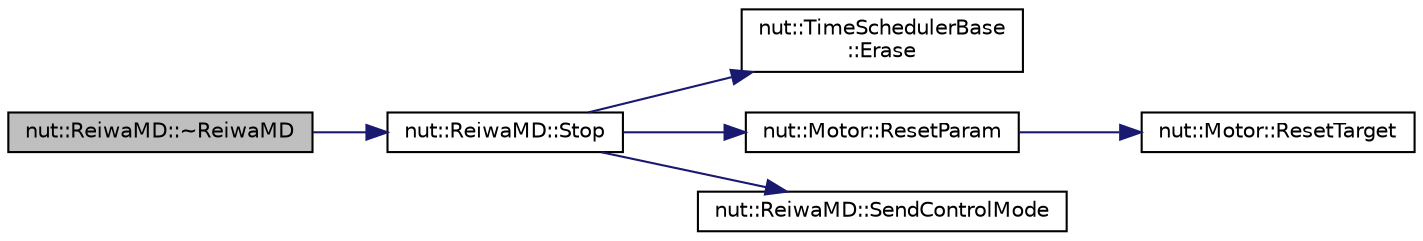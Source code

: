 digraph "nut::ReiwaMD::~ReiwaMD"
{
 // LATEX_PDF_SIZE
  edge [fontname="Helvetica",fontsize="10",labelfontname="Helvetica",labelfontsize="10"];
  node [fontname="Helvetica",fontsize="10",shape=record];
  rankdir="LR";
  Node1 [label="nut::ReiwaMD::~ReiwaMD",height=0.2,width=0.4,color="black", fillcolor="grey75", style="filled", fontcolor="black",tooltip="デストラクタ"];
  Node1 -> Node2 [color="midnightblue",fontsize="10",style="solid",fontname="Helvetica"];
  Node2 [label="nut::ReiwaMD::Stop",height=0.2,width=0.4,color="black", fillcolor="white", style="filled",URL="$df/da1/classnut_1_1_reiwa_m_d.html#a15c344a43e782cb4cb26ccc482e774a7",tooltip="制御ストップ"];
  Node2 -> Node3 [color="midnightblue",fontsize="10",style="solid",fontname="Helvetica"];
  Node3 [label="nut::TimeSchedulerBase\l::Erase",height=0.2,width=0.4,color="black", fillcolor="white", style="filled",URL="$d9/d00/classnut_1_1_time_scheduler_base.html#a1d0ecaefe7d5c5f1266a4021fba23d69",tooltip="スケジューラ削除"];
  Node2 -> Node4 [color="midnightblue",fontsize="10",style="solid",fontname="Helvetica"];
  Node4 [label="nut::Motor::ResetParam",height=0.2,width=0.4,color="black", fillcolor="white", style="filled",URL="$d5/da2/classnut_1_1_motor.html#a3ba6e0a3b25c9d3d0f1ae555acfd10fe",tooltip="パラメータ&目標値リセット"];
  Node4 -> Node5 [color="midnightblue",fontsize="10",style="solid",fontname="Helvetica"];
  Node5 [label="nut::Motor::ResetTarget",height=0.2,width=0.4,color="black", fillcolor="white", style="filled",URL="$d5/da2/classnut_1_1_motor.html#aab752ad27241d68413a18f0e3d268ec6",tooltip="目標値リセット"];
  Node2 -> Node6 [color="midnightblue",fontsize="10",style="solid",fontname="Helvetica"];
  Node6 [label="nut::ReiwaMD::SendControlMode",height=0.2,width=0.4,color="black", fillcolor="white", style="filled",URL="$df/da1/classnut_1_1_reiwa_m_d.html#a4209d3d2b8dedaa939277d24c447be5a",tooltip="制御モード変更"];
}
